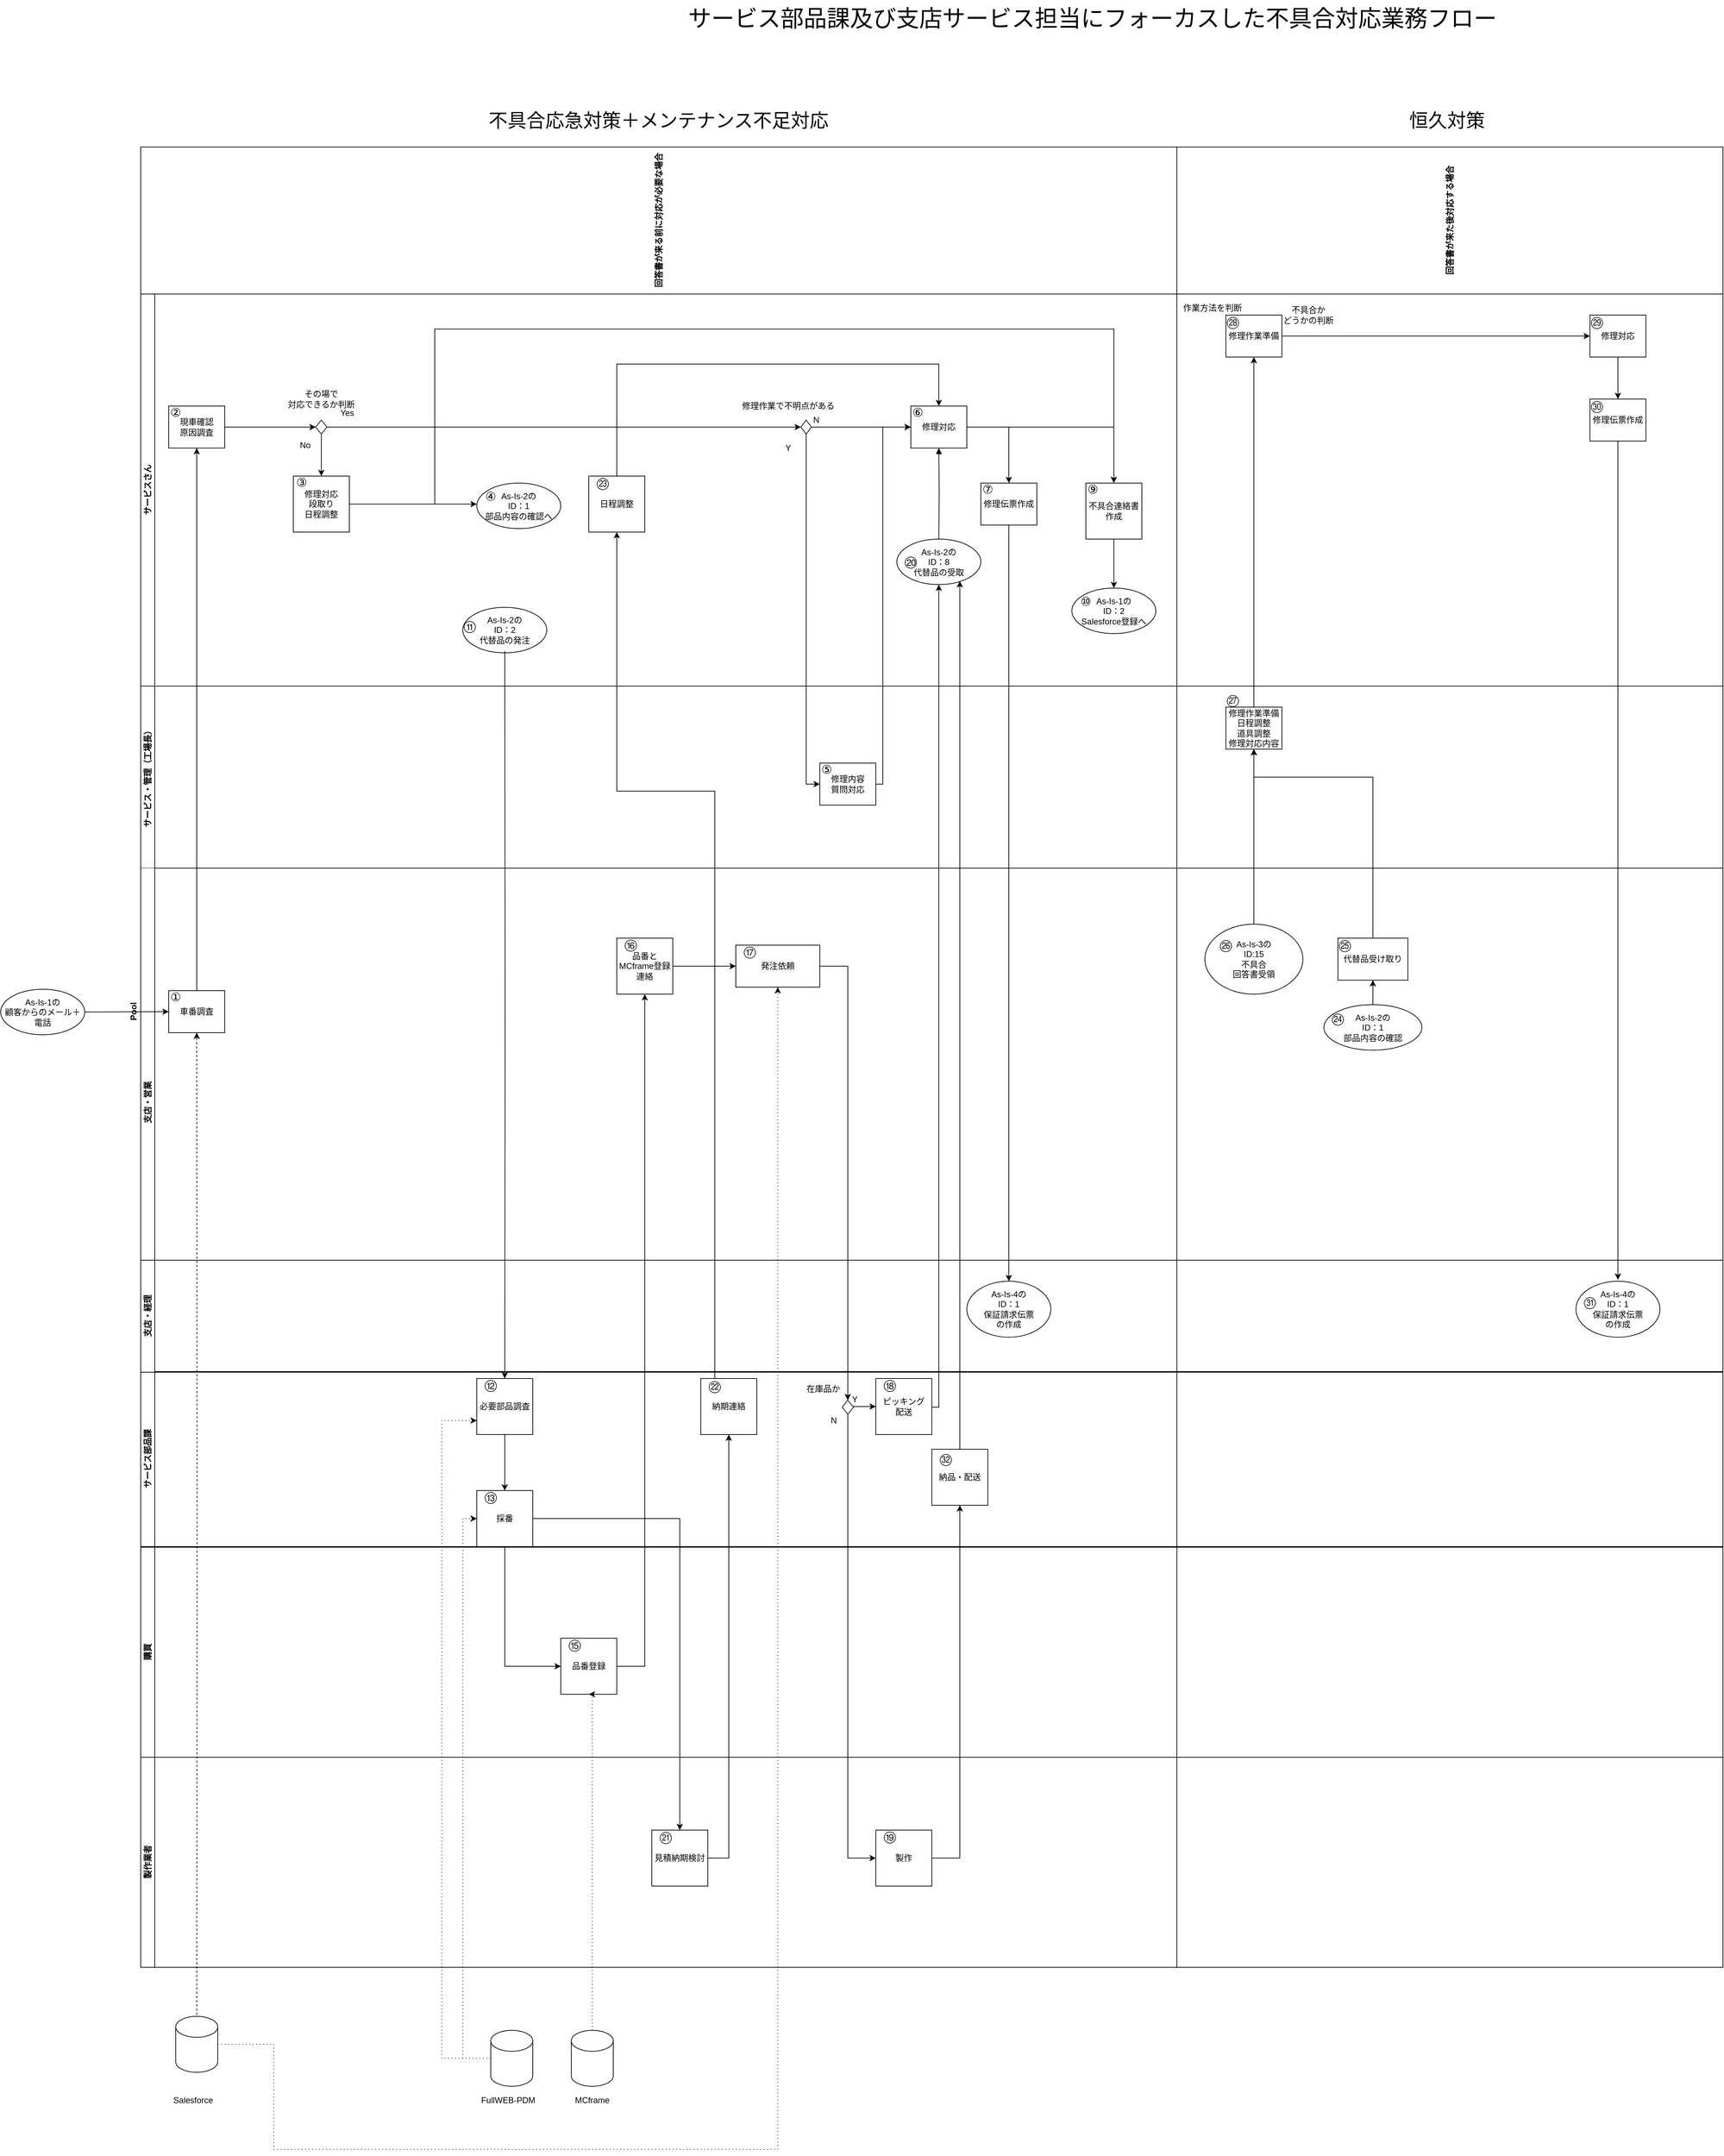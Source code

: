 <mxfile version="14.5.3" type="github"><diagram id="ho5LUMhxUH_YfZ69ThU_" name="Page-1"><mxGraphModel dx="373" dy="697" grid="1" gridSize="10" guides="1" tooltips="1" connect="1" arrows="1" fold="1" page="1" pageScale="1" pageWidth="827" pageHeight="1169" math="0" shadow="0"><root><mxCell id="0"/><mxCell id="1" parent="0"/><mxCell id="G3OGBxBxlh_OTWnkhlOR-1" value="Pool" style="swimlane;html=1;childLayout=stackLayout;resizeParent=1;resizeParentMax=0;horizontal=0;startSize=20;horizontalStack=0;swimlaneFillColor=none;strokeColor=none;" parent="1" vertex="1"><mxGeometry x="470" y="1020" width="2280" height="930" as="geometry"/></mxCell><mxCell id="G3OGBxBxlh_OTWnkhlOR-2" value="サービス・管理（工場長）" style="swimlane;html=1;startSize=20;horizontal=0;" parent="G3OGBxBxlh_OTWnkhlOR-1" vertex="1"><mxGeometry x="20" width="2260" height="260" as="geometry"/></mxCell><mxCell id="G3OGBxBxlh_OTWnkhlOR-3" value="修理内容&lt;br&gt;質問対応" style="rounded=0;whiteSpace=wrap;html=1;fontFamily=Helvetica;fontSize=12;fontColor=#000000;align=center;" parent="G3OGBxBxlh_OTWnkhlOR-2" vertex="1"><mxGeometry x="970" y="110" width="80" height="60" as="geometry"/></mxCell><mxCell id="G3OGBxBxlh_OTWnkhlOR-4" value="&lt;span style=&quot;font-size: 17px&quot;&gt;⑤&lt;/span&gt;" style="text;html=1;strokeColor=none;fillColor=none;align=center;verticalAlign=middle;whiteSpace=wrap;rounded=0;" parent="G3OGBxBxlh_OTWnkhlOR-2" vertex="1"><mxGeometry x="960" y="110" width="40" height="20" as="geometry"/></mxCell><mxCell id="G3OGBxBxlh_OTWnkhlOR-5" value="&lt;span style=&quot;font-size: 17px&quot;&gt;㉗&lt;/span&gt;" style="text;html=1;strokeColor=none;fillColor=none;align=center;verticalAlign=middle;whiteSpace=wrap;rounded=0;" parent="G3OGBxBxlh_OTWnkhlOR-2" vertex="1"><mxGeometry x="1540" y="10" width="40" height="20" as="geometry"/></mxCell><mxCell id="G3OGBxBxlh_OTWnkhlOR-6" value="支店・営業" style="swimlane;html=1;startSize=20;horizontal=0;strokeColor=none;" parent="G3OGBxBxlh_OTWnkhlOR-1" vertex="1"><mxGeometry x="20" y="260" width="2260" height="670" as="geometry"/></mxCell><mxCell id="G3OGBxBxlh_OTWnkhlOR-7" value="車番調査" style="rounded=0;whiteSpace=wrap;html=1;fontFamily=Helvetica;fontSize=12;fontColor=#000000;align=center;" parent="G3OGBxBxlh_OTWnkhlOR-6" vertex="1"><mxGeometry x="40" y="175" width="80" height="60" as="geometry"/></mxCell><mxCell id="G3OGBxBxlh_OTWnkhlOR-8" value="発注依頼" style="whiteSpace=wrap;html=1;" parent="G3OGBxBxlh_OTWnkhlOR-6" vertex="1"><mxGeometry x="850" y="110" width="120" height="60" as="geometry"/></mxCell><mxCell id="G3OGBxBxlh_OTWnkhlOR-9" style="edgeStyle=orthogonalEdgeStyle;rounded=0;orthogonalLoop=1;jettySize=auto;html=1;dashed=1;entryX=0.5;entryY=1;entryDx=0;entryDy=0;" parent="G3OGBxBxlh_OTWnkhlOR-6" target="G3OGBxBxlh_OTWnkhlOR-7" edge="1"><mxGeometry relative="1" as="geometry"><Array as="points"/><mxPoint x="80" y="1715.714" as="sourcePoint"/><mxPoint x="80" y="240" as="targetPoint"/></mxGeometry></mxCell><mxCell id="G3OGBxBxlh_OTWnkhlOR-10" style="edgeStyle=orthogonalEdgeStyle;rounded=0;orthogonalLoop=1;jettySize=auto;html=1;" parent="G3OGBxBxlh_OTWnkhlOR-6" source="G3OGBxBxlh_OTWnkhlOR-11" target="G3OGBxBxlh_OTWnkhlOR-8" edge="1"><mxGeometry relative="1" as="geometry"/></mxCell><mxCell id="G3OGBxBxlh_OTWnkhlOR-11" value="品番とMCframe登録連絡" style="whiteSpace=wrap;html=1;aspect=fixed;" parent="G3OGBxBxlh_OTWnkhlOR-6" vertex="1"><mxGeometry x="680" y="100" width="80" height="80" as="geometry"/></mxCell><mxCell id="G3OGBxBxlh_OTWnkhlOR-12" value="As-Is-2の&lt;br&gt;ID：1&lt;br&gt;&lt;div&gt;部品内容の確&lt;span&gt;認&lt;/span&gt;&lt;/div&gt;" style="ellipse;whiteSpace=wrap;html=1;" parent="G3OGBxBxlh_OTWnkhlOR-6" vertex="1"><mxGeometry x="1690" y="195" width="140" height="65" as="geometry"/></mxCell><mxCell id="G3OGBxBxlh_OTWnkhlOR-13" value="As-Is-3の&lt;br&gt;ID:15&lt;br&gt;不具合&lt;br&gt;回答書受領" style="ellipse;whiteSpace=wrap;html=1;" parent="G3OGBxBxlh_OTWnkhlOR-6" vertex="1"><mxGeometry x="1520" y="80" width="140" height="100" as="geometry"/></mxCell><mxCell id="G3OGBxBxlh_OTWnkhlOR-14" value="&lt;span&gt;As-Is-4の&lt;/span&gt;&lt;br&gt;&lt;span&gt;ID：1&lt;/span&gt;&lt;br&gt;&lt;div&gt;&lt;div&gt;保証請求伝票&lt;/div&gt;&lt;div&gt;の作成&lt;/div&gt;&lt;/div&gt;" style="ellipse;whiteSpace=wrap;html=1;" parent="G3OGBxBxlh_OTWnkhlOR-6" vertex="1"><mxGeometry x="2050" y="590" width="120" height="80" as="geometry"/></mxCell><mxCell id="G3OGBxBxlh_OTWnkhlOR-15" value="&lt;font style=&quot;font-size: 17px&quot;&gt;①&lt;/font&gt;" style="text;html=1;strokeColor=none;fillColor=none;align=center;verticalAlign=middle;whiteSpace=wrap;rounded=0;" parent="G3OGBxBxlh_OTWnkhlOR-6" vertex="1"><mxGeometry x="30" y="175" width="40" height="20" as="geometry"/></mxCell><mxCell id="G3OGBxBxlh_OTWnkhlOR-16" value="&lt;span style=&quot;font-size: 17px&quot;&gt;⑯&lt;/span&gt;" style="text;html=1;strokeColor=none;fillColor=none;align=center;verticalAlign=middle;whiteSpace=wrap;rounded=0;" parent="G3OGBxBxlh_OTWnkhlOR-6" vertex="1"><mxGeometry x="680" y="100" width="40" height="20" as="geometry"/></mxCell><mxCell id="G3OGBxBxlh_OTWnkhlOR-17" value="&lt;span style=&quot;font-size: 17px&quot;&gt;⑰&lt;/span&gt;" style="text;html=1;strokeColor=none;fillColor=none;align=center;verticalAlign=middle;whiteSpace=wrap;rounded=0;" parent="G3OGBxBxlh_OTWnkhlOR-6" vertex="1"><mxGeometry x="850" y="110" width="40" height="20" as="geometry"/></mxCell><mxCell id="G3OGBxBxlh_OTWnkhlOR-18" value="&lt;span style=&quot;font-size: 17px&quot;&gt;㉔&lt;/span&gt;" style="text;html=1;strokeColor=none;fillColor=none;align=center;verticalAlign=middle;whiteSpace=wrap;rounded=0;" parent="G3OGBxBxlh_OTWnkhlOR-6" vertex="1"><mxGeometry x="1690" y="205" width="40" height="20" as="geometry"/></mxCell><mxCell id="G3OGBxBxlh_OTWnkhlOR-19" value="&lt;span style=&quot;font-size: 17px&quot;&gt;㉖&lt;/span&gt;" style="text;html=1;strokeColor=none;fillColor=none;align=center;verticalAlign=middle;whiteSpace=wrap;rounded=0;" parent="G3OGBxBxlh_OTWnkhlOR-6" vertex="1"><mxGeometry x="1530" y="100" width="40" height="20" as="geometry"/></mxCell><mxCell id="G3OGBxBxlh_OTWnkhlOR-20" value="&lt;span style=&quot;font-size: 17px&quot;&gt;㉛&lt;/span&gt;" style="text;html=1;strokeColor=none;fillColor=none;align=center;verticalAlign=middle;whiteSpace=wrap;rounded=0;" parent="G3OGBxBxlh_OTWnkhlOR-6" vertex="1"><mxGeometry x="2050" y="610" width="40" height="20" as="geometry"/></mxCell><mxCell id="G3OGBxBxlh_OTWnkhlOR-21" value="代替品受け取り" style="rounded=0;whiteSpace=wrap;html=1;" parent="G3OGBxBxlh_OTWnkhlOR-6" vertex="1"><mxGeometry x="1710" y="100" width="100" height="60" as="geometry"/></mxCell><mxCell id="G3OGBxBxlh_OTWnkhlOR-22" style="edgeStyle=orthogonalEdgeStyle;rounded=0;orthogonalLoop=1;jettySize=auto;html=1;" parent="G3OGBxBxlh_OTWnkhlOR-6" source="G3OGBxBxlh_OTWnkhlOR-12" target="G3OGBxBxlh_OTWnkhlOR-21" edge="1"><mxGeometry relative="1" as="geometry"/></mxCell><mxCell id="G3OGBxBxlh_OTWnkhlOR-23" value="&lt;span style=&quot;font-size: 17px&quot;&gt;㉕&lt;/span&gt;" style="text;html=1;strokeColor=none;fillColor=none;align=center;verticalAlign=middle;whiteSpace=wrap;rounded=0;" parent="G3OGBxBxlh_OTWnkhlOR-6" vertex="1"><mxGeometry x="1700" y="100" width="40" height="20" as="geometry"/></mxCell><mxCell id="G3OGBxBxlh_OTWnkhlOR-24" value="サービスさん" style="swimlane;html=1;startSize=20;horizontal=0;" parent="1" vertex="1"><mxGeometry x="490" y="460" width="2260" height="560" as="geometry"/></mxCell><mxCell id="G3OGBxBxlh_OTWnkhlOR-25" style="edgeStyle=orthogonalEdgeStyle;rounded=0;orthogonalLoop=1;jettySize=auto;html=1;entryX=0;entryY=0.5;entryDx=0;entryDy=0;" parent="G3OGBxBxlh_OTWnkhlOR-24" source="G3OGBxBxlh_OTWnkhlOR-26" target="G3OGBxBxlh_OTWnkhlOR-37" edge="1"><mxGeometry relative="1" as="geometry"/></mxCell><mxCell id="G3OGBxBxlh_OTWnkhlOR-26" value="現車確認&lt;br&gt;原因調査" style="rounded=0;whiteSpace=wrap;html=1;fontFamily=Helvetica;fontSize=12;fontColor=#000000;align=center;" parent="G3OGBxBxlh_OTWnkhlOR-24" vertex="1"><mxGeometry x="40" y="160" width="80" height="60" as="geometry"/></mxCell><mxCell id="G3OGBxBxlh_OTWnkhlOR-27" style="edgeStyle=orthogonalEdgeStyle;rounded=0;orthogonalLoop=1;jettySize=auto;html=1;entryX=0;entryY=0.5;entryDx=0;entryDy=0;" parent="G3OGBxBxlh_OTWnkhlOR-24" source="G3OGBxBxlh_OTWnkhlOR-28" target="G3OGBxBxlh_OTWnkhlOR-31" edge="1"><mxGeometry relative="1" as="geometry"/></mxCell><mxCell id="G3OGBxBxlh_OTWnkhlOR-28" value="" style="rhombus;whiteSpace=wrap;html=1;" parent="G3OGBxBxlh_OTWnkhlOR-24" vertex="1"><mxGeometry x="943" y="180" width="15" height="20" as="geometry"/></mxCell><mxCell id="G3OGBxBxlh_OTWnkhlOR-29" value="その場で&lt;br&gt;対応できるか判断" style="text;html=1;strokeColor=none;fillColor=none;align=center;verticalAlign=middle;whiteSpace=wrap;rounded=0;" parent="G3OGBxBxlh_OTWnkhlOR-24" vertex="1"><mxGeometry x="193" y="140" width="130" height="20" as="geometry"/></mxCell><mxCell id="G3OGBxBxlh_OTWnkhlOR-30" style="edgeStyle=orthogonalEdgeStyle;rounded=0;orthogonalLoop=1;jettySize=auto;html=1;entryX=0.5;entryY=0;entryDx=0;entryDy=0;" parent="G3OGBxBxlh_OTWnkhlOR-24" source="G3OGBxBxlh_OTWnkhlOR-31" target="G3OGBxBxlh_OTWnkhlOR-47" edge="1"><mxGeometry relative="1" as="geometry"/></mxCell><mxCell id="G3OGBxBxlh_OTWnkhlOR-31" value="修理対応" style="rounded=0;whiteSpace=wrap;html=1;fontFamily=Helvetica;fontSize=12;fontColor=#000000;align=center;" parent="G3OGBxBxlh_OTWnkhlOR-24" vertex="1"><mxGeometry x="1100" y="160" width="80" height="60" as="geometry"/></mxCell><mxCell id="G3OGBxBxlh_OTWnkhlOR-32" value="修理伝票作成" style="rounded=0;whiteSpace=wrap;html=1;fontFamily=Helvetica;fontSize=12;fontColor=#000000;align=center;" parent="G3OGBxBxlh_OTWnkhlOR-24" vertex="1"><mxGeometry x="1200" y="270" width="80" height="60" as="geometry"/></mxCell><mxCell id="G3OGBxBxlh_OTWnkhlOR-33" style="edgeStyle=orthogonalEdgeStyle;rounded=0;orthogonalLoop=1;jettySize=auto;html=1;entryX=0.5;entryY=0;entryDx=0;entryDy=0;exitX=1;exitY=0.5;exitDx=0;exitDy=0;" parent="G3OGBxBxlh_OTWnkhlOR-24" source="G3OGBxBxlh_OTWnkhlOR-31" target="G3OGBxBxlh_OTWnkhlOR-32" edge="1"><mxGeometry relative="1" as="geometry"><mxPoint x="550" y="350" as="sourcePoint"/><Array as="points"><mxPoint x="1240" y="190"/></Array></mxGeometry></mxCell><mxCell id="G3OGBxBxlh_OTWnkhlOR-34" value="No" style="text;html=1;strokeColor=none;fillColor=none;align=center;verticalAlign=middle;whiteSpace=wrap;rounded=0;" parent="G3OGBxBxlh_OTWnkhlOR-24" vertex="1"><mxGeometry x="170" y="206" width="130" height="20" as="geometry"/></mxCell><mxCell id="G3OGBxBxlh_OTWnkhlOR-35" value="Yes" style="text;html=1;strokeColor=none;fillColor=none;align=center;verticalAlign=middle;whiteSpace=wrap;rounded=0;" parent="G3OGBxBxlh_OTWnkhlOR-24" vertex="1"><mxGeometry x="230" y="160" width="130" height="20" as="geometry"/></mxCell><mxCell id="G3OGBxBxlh_OTWnkhlOR-36" style="edgeStyle=orthogonalEdgeStyle;rounded=0;orthogonalLoop=1;jettySize=auto;html=1;entryX=0;entryY=0.5;entryDx=0;entryDy=0;" parent="G3OGBxBxlh_OTWnkhlOR-24" source="G3OGBxBxlh_OTWnkhlOR-37" target="G3OGBxBxlh_OTWnkhlOR-28" edge="1"><mxGeometry relative="1" as="geometry"/></mxCell><mxCell id="G3OGBxBxlh_OTWnkhlOR-37" value="" style="rhombus;whiteSpace=wrap;html=1;" parent="G3OGBxBxlh_OTWnkhlOR-24" vertex="1"><mxGeometry x="250" y="180" width="16" height="20" as="geometry"/></mxCell><mxCell id="G3OGBxBxlh_OTWnkhlOR-38" style="edgeStyle=orthogonalEdgeStyle;rounded=0;orthogonalLoop=1;jettySize=auto;html=1;entryX=0;entryY=0.5;entryDx=0;entryDy=0;" parent="G3OGBxBxlh_OTWnkhlOR-24" source="G3OGBxBxlh_OTWnkhlOR-39" edge="1"><mxGeometry relative="1" as="geometry"><mxPoint x="480" y="300" as="targetPoint"/></mxGeometry></mxCell><mxCell id="G3OGBxBxlh_OTWnkhlOR-39" value="修理対応&lt;br&gt;段取り&lt;br&gt;日程調整" style="whiteSpace=wrap;html=1;aspect=fixed;" parent="G3OGBxBxlh_OTWnkhlOR-24" vertex="1"><mxGeometry x="218" y="260" width="80" height="80" as="geometry"/></mxCell><mxCell id="G3OGBxBxlh_OTWnkhlOR-40" style="edgeStyle=orthogonalEdgeStyle;rounded=0;orthogonalLoop=1;jettySize=auto;html=1;" parent="G3OGBxBxlh_OTWnkhlOR-24" source="G3OGBxBxlh_OTWnkhlOR-37" target="G3OGBxBxlh_OTWnkhlOR-39" edge="1"><mxGeometry relative="1" as="geometry"><mxPoint x="258" y="150" as="targetPoint"/></mxGeometry></mxCell><mxCell id="G3OGBxBxlh_OTWnkhlOR-41" style="edgeStyle=orthogonalEdgeStyle;rounded=0;orthogonalLoop=1;jettySize=auto;html=1;entryX=0.5;entryY=0;entryDx=0;entryDy=0;exitX=1;exitY=0.5;exitDx=0;exitDy=0;" parent="G3OGBxBxlh_OTWnkhlOR-24" source="G3OGBxBxlh_OTWnkhlOR-39" target="G3OGBxBxlh_OTWnkhlOR-47" edge="1"><mxGeometry relative="1" as="geometry"><mxPoint x="310" y="300" as="sourcePoint"/><Array as="points"><mxPoint x="420" y="300"/><mxPoint x="420" y="50"/><mxPoint x="1390" y="50"/></Array></mxGeometry></mxCell><mxCell id="G3OGBxBxlh_OTWnkhlOR-42" value="修理作業で不明点がある" style="text;html=1;strokeColor=none;fillColor=none;align=center;verticalAlign=middle;whiteSpace=wrap;rounded=0;" parent="G3OGBxBxlh_OTWnkhlOR-24" vertex="1"><mxGeometry x="850" y="150" width="150" height="20" as="geometry"/></mxCell><mxCell id="G3OGBxBxlh_OTWnkhlOR-43" style="edgeStyle=orthogonalEdgeStyle;rounded=0;orthogonalLoop=1;jettySize=auto;html=1;entryX=0.5;entryY=1;entryDx=0;entryDy=0;endArrow=block;endFill=1;" parent="G3OGBxBxlh_OTWnkhlOR-24" target="G3OGBxBxlh_OTWnkhlOR-31" edge="1"><mxGeometry relative="1" as="geometry"><mxPoint x="1140" y="350" as="sourcePoint"/></mxGeometry></mxCell><mxCell id="G3OGBxBxlh_OTWnkhlOR-44" style="edgeStyle=orthogonalEdgeStyle;rounded=0;orthogonalLoop=1;jettySize=auto;html=1;entryX=0.5;entryY=0;entryDx=0;entryDy=0;" parent="G3OGBxBxlh_OTWnkhlOR-24" source="G3OGBxBxlh_OTWnkhlOR-45" target="G3OGBxBxlh_OTWnkhlOR-31" edge="1"><mxGeometry relative="1" as="geometry"><Array as="points"><mxPoint x="680" y="100"/><mxPoint x="1140" y="100"/></Array></mxGeometry></mxCell><mxCell id="G3OGBxBxlh_OTWnkhlOR-45" value="日程調整" style="whiteSpace=wrap;html=1;aspect=fixed;" parent="G3OGBxBxlh_OTWnkhlOR-24" vertex="1"><mxGeometry x="640" y="260" width="80" height="80" as="geometry"/></mxCell><mxCell id="G3OGBxBxlh_OTWnkhlOR-46" style="edgeStyle=orthogonalEdgeStyle;rounded=0;orthogonalLoop=1;jettySize=auto;html=1;" parent="G3OGBxBxlh_OTWnkhlOR-24" source="G3OGBxBxlh_OTWnkhlOR-47" target="G3OGBxBxlh_OTWnkhlOR-48" edge="1"><mxGeometry relative="1" as="geometry"/></mxCell><mxCell id="G3OGBxBxlh_OTWnkhlOR-47" value="不具合連絡書作成" style="whiteSpace=wrap;html=1;aspect=fixed;" parent="G3OGBxBxlh_OTWnkhlOR-24" vertex="1"><mxGeometry x="1350" y="270" width="80" height="80" as="geometry"/></mxCell><mxCell id="G3OGBxBxlh_OTWnkhlOR-48" value="As-Is-1の&lt;br&gt;ID：2&lt;br&gt;Salesforce登録へ" style="ellipse;whiteSpace=wrap;html=1;" parent="G3OGBxBxlh_OTWnkhlOR-24" vertex="1"><mxGeometry x="1330" y="420" width="120" height="65" as="geometry"/></mxCell><mxCell id="G3OGBxBxlh_OTWnkhlOR-49" value="As-Is-2の&lt;br&gt;ID：1&lt;br&gt;部品内容の確認へ" style="ellipse;whiteSpace=wrap;html=1;" parent="G3OGBxBxlh_OTWnkhlOR-24" vertex="1"><mxGeometry x="480" y="270" width="120" height="65" as="geometry"/></mxCell><mxCell id="G3OGBxBxlh_OTWnkhlOR-50" value="As-Is-2の&lt;br&gt;ID：2&lt;br&gt;代替品の発注" style="ellipse;whiteSpace=wrap;html=1;" parent="G3OGBxBxlh_OTWnkhlOR-24" vertex="1"><mxGeometry x="460" y="447.5" width="120" height="65" as="geometry"/></mxCell><mxCell id="G3OGBxBxlh_OTWnkhlOR-51" value="As-Is-2の&lt;br&gt;ID：8&lt;br&gt;代替品の受取" style="ellipse;whiteSpace=wrap;html=1;" parent="G3OGBxBxlh_OTWnkhlOR-24" vertex="1"><mxGeometry x="1080" y="350" width="120" height="65" as="geometry"/></mxCell><mxCell id="G3OGBxBxlh_OTWnkhlOR-52" value="&lt;font style=&quot;font-size: 17px&quot;&gt;②&lt;/font&gt;" style="text;html=1;strokeColor=none;fillColor=none;align=center;verticalAlign=middle;whiteSpace=wrap;rounded=0;" parent="G3OGBxBxlh_OTWnkhlOR-24" vertex="1"><mxGeometry x="30" y="160" width="40" height="20" as="geometry"/></mxCell><mxCell id="G3OGBxBxlh_OTWnkhlOR-53" value="&lt;font style=&quot;font-size: 17px&quot;&gt;③&lt;/font&gt;" style="text;html=1;strokeColor=none;fillColor=none;align=center;verticalAlign=middle;whiteSpace=wrap;rounded=0;" parent="G3OGBxBxlh_OTWnkhlOR-24" vertex="1"><mxGeometry x="210" y="260" width="40" height="20" as="geometry"/></mxCell><mxCell id="G3OGBxBxlh_OTWnkhlOR-54" value="&lt;span style=&quot;font-size: 17px&quot;&gt;④&lt;/span&gt;" style="text;html=1;strokeColor=none;fillColor=none;align=center;verticalAlign=middle;whiteSpace=wrap;rounded=0;" parent="G3OGBxBxlh_OTWnkhlOR-24" vertex="1"><mxGeometry x="480" y="280" width="40" height="20" as="geometry"/></mxCell><mxCell id="G3OGBxBxlh_OTWnkhlOR-55" value="&lt;span style=&quot;font-size: 17px&quot;&gt;⑥&lt;/span&gt;" style="text;html=1;strokeColor=none;fillColor=none;align=center;verticalAlign=middle;whiteSpace=wrap;rounded=0;" parent="G3OGBxBxlh_OTWnkhlOR-24" vertex="1"><mxGeometry x="1090" y="160" width="40" height="20" as="geometry"/></mxCell><mxCell id="G3OGBxBxlh_OTWnkhlOR-56" value="&lt;span style=&quot;font-size: 17px&quot;&gt;⑦&lt;/span&gt;" style="text;html=1;strokeColor=none;fillColor=none;align=center;verticalAlign=middle;whiteSpace=wrap;rounded=0;" parent="G3OGBxBxlh_OTWnkhlOR-24" vertex="1"><mxGeometry x="1190" y="270" width="40" height="20" as="geometry"/></mxCell><mxCell id="G3OGBxBxlh_OTWnkhlOR-57" value="&lt;span style=&quot;font-size: 17px&quot;&gt;⑨&lt;/span&gt;" style="text;html=1;strokeColor=none;fillColor=none;align=center;verticalAlign=middle;whiteSpace=wrap;rounded=0;" parent="G3OGBxBxlh_OTWnkhlOR-24" vertex="1"><mxGeometry x="1340" y="270" width="40" height="20" as="geometry"/></mxCell><mxCell id="G3OGBxBxlh_OTWnkhlOR-58" value="&lt;span style=&quot;font-size: 17px&quot;&gt;⑩&lt;/span&gt;" style="text;html=1;strokeColor=none;fillColor=none;align=center;verticalAlign=middle;whiteSpace=wrap;rounded=0;" parent="G3OGBxBxlh_OTWnkhlOR-24" vertex="1"><mxGeometry x="1330" y="430" width="40" height="20" as="geometry"/></mxCell><mxCell id="G3OGBxBxlh_OTWnkhlOR-59" value="&lt;span style=&quot;font-size: 17px&quot;&gt;⑪&lt;/span&gt;" style="text;html=1;strokeColor=none;fillColor=none;align=center;verticalAlign=middle;whiteSpace=wrap;rounded=0;" parent="G3OGBxBxlh_OTWnkhlOR-24" vertex="1"><mxGeometry x="450" y="465" width="40" height="20" as="geometry"/></mxCell><mxCell id="G3OGBxBxlh_OTWnkhlOR-60" value="&lt;span style=&quot;font-size: 17px&quot;&gt;⑳&lt;/span&gt;" style="text;html=1;strokeColor=none;fillColor=none;align=center;verticalAlign=middle;whiteSpace=wrap;rounded=0;" parent="G3OGBxBxlh_OTWnkhlOR-24" vertex="1"><mxGeometry x="1080" y="372.5" width="40" height="20" as="geometry"/></mxCell><mxCell id="G3OGBxBxlh_OTWnkhlOR-61" value="&lt;span style=&quot;font-size: 17px&quot;&gt;㉓&lt;/span&gt;" style="text;html=1;strokeColor=none;fillColor=none;align=center;verticalAlign=middle;whiteSpace=wrap;rounded=0;" parent="G3OGBxBxlh_OTWnkhlOR-24" vertex="1"><mxGeometry x="640" y="260" width="40" height="20" as="geometry"/></mxCell><mxCell id="G3OGBxBxlh_OTWnkhlOR-62" value="Y" style="text;html=1;strokeColor=none;fillColor=none;align=center;verticalAlign=middle;whiteSpace=wrap;rounded=0;" parent="G3OGBxBxlh_OTWnkhlOR-24" vertex="1"><mxGeometry x="905" y="210" width="40" height="20" as="geometry"/></mxCell><mxCell id="G3OGBxBxlh_OTWnkhlOR-63" value="N" style="text;html=1;strokeColor=none;fillColor=none;align=center;verticalAlign=middle;whiteSpace=wrap;rounded=0;" parent="G3OGBxBxlh_OTWnkhlOR-24" vertex="1"><mxGeometry x="945" y="170" width="40" height="20" as="geometry"/></mxCell><mxCell id="G3OGBxBxlh_OTWnkhlOR-64" style="edgeStyle=orthogonalEdgeStyle;rounded=0;orthogonalLoop=1;jettySize=auto;html=1;" parent="1" source="G3OGBxBxlh_OTWnkhlOR-32" edge="1"><mxGeometry relative="1" as="geometry"><mxPoint x="1730" y="1870" as="targetPoint"/></mxGeometry></mxCell><mxCell id="G3OGBxBxlh_OTWnkhlOR-65" value="回答書が来る前に対応が必要な場合" style="swimlane;html=1;startSize=210;horizontal=0;direction=south;" parent="1" vertex="1"><mxGeometry x="490" y="250" width="1480" height="2600" as="geometry"/></mxCell><mxCell id="G3OGBxBxlh_OTWnkhlOR-66" value="サービス部品課" style="swimlane;html=1;startSize=20;horizontal=0;" parent="G3OGBxBxlh_OTWnkhlOR-65" vertex="1"><mxGeometry y="1749" width="2260" height="250" as="geometry"/></mxCell><mxCell id="G3OGBxBxlh_OTWnkhlOR-67" value="採番" style="whiteSpace=wrap;html=1;aspect=fixed;" parent="G3OGBxBxlh_OTWnkhlOR-66" vertex="1"><mxGeometry x="480" y="170" width="80" height="80" as="geometry"/></mxCell><mxCell id="G3OGBxBxlh_OTWnkhlOR-68" style="edgeStyle=orthogonalEdgeStyle;rounded=0;orthogonalLoop=1;jettySize=auto;html=1;entryX=0.5;entryY=0;entryDx=0;entryDy=0;" parent="G3OGBxBxlh_OTWnkhlOR-66" source="G3OGBxBxlh_OTWnkhlOR-69" target="G3OGBxBxlh_OTWnkhlOR-67" edge="1"><mxGeometry relative="1" as="geometry"/></mxCell><mxCell id="G3OGBxBxlh_OTWnkhlOR-69" value="必要部品調査" style="whiteSpace=wrap;html=1;aspect=fixed;" parent="G3OGBxBxlh_OTWnkhlOR-66" vertex="1"><mxGeometry x="480" y="10" width="80" height="80" as="geometry"/></mxCell><mxCell id="G3OGBxBxlh_OTWnkhlOR-70" value="納期連絡" style="whiteSpace=wrap;html=1;aspect=fixed;" parent="G3OGBxBxlh_OTWnkhlOR-66" vertex="1"><mxGeometry x="800" y="10" width="80" height="80" as="geometry"/></mxCell><mxCell id="G3OGBxBxlh_OTWnkhlOR-71" value="ピッキング&lt;br&gt;配送" style="whiteSpace=wrap;html=1;aspect=fixed;" parent="G3OGBxBxlh_OTWnkhlOR-66" vertex="1"><mxGeometry x="1050" y="10" width="80" height="80" as="geometry"/></mxCell><mxCell id="G3OGBxBxlh_OTWnkhlOR-72" value="在庫品か" style="text;html=1;strokeColor=none;fillColor=none;align=center;verticalAlign=middle;whiteSpace=wrap;rounded=0;" parent="G3OGBxBxlh_OTWnkhlOR-66" vertex="1"><mxGeometry x="900" y="-10" width="150" height="70" as="geometry"/></mxCell><mxCell id="G3OGBxBxlh_OTWnkhlOR-73" value="&lt;span style=&quot;font-size: 17px&quot;&gt;⑫&lt;/span&gt;" style="text;html=1;strokeColor=none;fillColor=none;align=center;verticalAlign=middle;whiteSpace=wrap;rounded=0;" parent="G3OGBxBxlh_OTWnkhlOR-66" vertex="1"><mxGeometry x="480" y="10" width="40" height="20" as="geometry"/></mxCell><mxCell id="G3OGBxBxlh_OTWnkhlOR-74" value="&lt;span style=&quot;font-size: 17px&quot;&gt;⑬&lt;/span&gt;" style="text;html=1;strokeColor=none;fillColor=none;align=center;verticalAlign=middle;whiteSpace=wrap;rounded=0;" parent="G3OGBxBxlh_OTWnkhlOR-66" vertex="1"><mxGeometry x="480" y="170" width="40" height="20" as="geometry"/></mxCell><mxCell id="G3OGBxBxlh_OTWnkhlOR-75" value="&lt;span style=&quot;font-size: 17px&quot;&gt;⑱&lt;/span&gt;" style="text;html=1;strokeColor=none;fillColor=none;align=center;verticalAlign=middle;whiteSpace=wrap;rounded=0;" parent="G3OGBxBxlh_OTWnkhlOR-66" vertex="1"><mxGeometry x="1050" y="10" width="40" height="20" as="geometry"/></mxCell><mxCell id="G3OGBxBxlh_OTWnkhlOR-76" value="&lt;span style=&quot;font-size: 17px&quot;&gt;㉒&lt;/span&gt;" style="text;html=1;strokeColor=none;fillColor=none;align=center;verticalAlign=middle;whiteSpace=wrap;rounded=0;" parent="G3OGBxBxlh_OTWnkhlOR-66" vertex="1"><mxGeometry x="800" y="11" width="40" height="20" as="geometry"/></mxCell><mxCell id="G3OGBxBxlh_OTWnkhlOR-77" value="Y" style="text;html=1;strokeColor=none;fillColor=none;align=center;verticalAlign=middle;whiteSpace=wrap;rounded=0;" parent="G3OGBxBxlh_OTWnkhlOR-66" vertex="1"><mxGeometry x="1000" y="30" width="40" height="20" as="geometry"/></mxCell><mxCell id="G3OGBxBxlh_OTWnkhlOR-78" value="N" style="text;html=1;strokeColor=none;fillColor=none;align=center;verticalAlign=middle;whiteSpace=wrap;rounded=0;" parent="G3OGBxBxlh_OTWnkhlOR-66" vertex="1"><mxGeometry x="970" y="60" width="40" height="20" as="geometry"/></mxCell><mxCell id="G3OGBxBxlh_OTWnkhlOR-79" value="納品・配送" style="whiteSpace=wrap;html=1;aspect=fixed;" parent="G3OGBxBxlh_OTWnkhlOR-66" vertex="1"><mxGeometry x="1130" y="111" width="80" height="80" as="geometry"/></mxCell><mxCell id="G3OGBxBxlh_OTWnkhlOR-80" value="&lt;span style=&quot;font-size: 17px&quot;&gt;㉜&lt;/span&gt;" style="text;html=1;strokeColor=none;fillColor=none;align=center;verticalAlign=middle;whiteSpace=wrap;rounded=0;" parent="G3OGBxBxlh_OTWnkhlOR-66" vertex="1"><mxGeometry x="1130" y="115" width="40" height="20" as="geometry"/></mxCell><mxCell id="G3OGBxBxlh_OTWnkhlOR-81" value="支店・経理" style="swimlane;html=1;startSize=20;horizontal=0;" parent="G3OGBxBxlh_OTWnkhlOR-65" vertex="1"><mxGeometry y="1590" width="2260" height="160" as="geometry"/></mxCell><mxCell id="G3OGBxBxlh_OTWnkhlOR-82" value="&lt;span&gt;As-Is-4の&lt;/span&gt;&lt;br&gt;&lt;span&gt;ID：1&lt;/span&gt;&lt;br&gt;&lt;div&gt;&lt;div&gt;保証請求伝票&lt;/div&gt;&lt;div&gt;の作成&lt;/div&gt;&lt;/div&gt;" style="ellipse;whiteSpace=wrap;html=1;" parent="G3OGBxBxlh_OTWnkhlOR-81" vertex="1"><mxGeometry x="1180" y="30" width="120" height="80" as="geometry"/></mxCell><mxCell id="G3OGBxBxlh_OTWnkhlOR-83" value="作業方法を判断" style="text;html=1;strokeColor=none;fillColor=none;align=center;verticalAlign=middle;whiteSpace=wrap;rounded=0;" parent="G3OGBxBxlh_OTWnkhlOR-65" vertex="1"><mxGeometry x="1466" y="220" width="130" height="20" as="geometry"/></mxCell><mxCell id="G3OGBxBxlh_OTWnkhlOR-84" value="修理作業準備" style="rounded=0;whiteSpace=wrap;html=1;fontFamily=Helvetica;fontSize=12;fontColor=#000000;align=center;" parent="G3OGBxBxlh_OTWnkhlOR-65" vertex="1"><mxGeometry x="1550" y="240" width="80" height="60" as="geometry"/></mxCell><mxCell id="G3OGBxBxlh_OTWnkhlOR-85" style="edgeStyle=orthogonalEdgeStyle;rounded=0;orthogonalLoop=1;jettySize=auto;html=1;exitX=1;exitY=0.5;exitDx=0;exitDy=0;" parent="G3OGBxBxlh_OTWnkhlOR-65" source="G3OGBxBxlh_OTWnkhlOR-84" edge="1"><mxGeometry relative="1" as="geometry"><mxPoint x="1760" y="270" as="sourcePoint"/><mxPoint x="2070" y="270" as="targetPoint"/></mxGeometry></mxCell><mxCell id="G3OGBxBxlh_OTWnkhlOR-86" value="不具合か&lt;br&gt;どうかの判断" style="text;html=1;strokeColor=none;fillColor=none;align=center;verticalAlign=middle;whiteSpace=wrap;rounded=0;" parent="G3OGBxBxlh_OTWnkhlOR-65" vertex="1"><mxGeometry x="1603" y="230" width="130" height="20" as="geometry"/></mxCell><mxCell id="G3OGBxBxlh_OTWnkhlOR-87" value="修理対応" style="rounded=0;whiteSpace=wrap;html=1;fontFamily=Helvetica;fontSize=12;fontColor=#000000;align=center;" parent="G3OGBxBxlh_OTWnkhlOR-65" vertex="1"><mxGeometry x="2070" y="240" width="80" height="60" as="geometry"/></mxCell><mxCell id="G3OGBxBxlh_OTWnkhlOR-88" style="edgeStyle=orthogonalEdgeStyle;rounded=0;orthogonalLoop=1;jettySize=auto;html=1;entryX=0.5;entryY=0;entryDx=0;entryDy=0;exitX=0.5;exitY=1;exitDx=0;exitDy=0;" parent="G3OGBxBxlh_OTWnkhlOR-65" source="G3OGBxBxlh_OTWnkhlOR-87" target="G3OGBxBxlh_OTWnkhlOR-89" edge="1"><mxGeometry relative="1" as="geometry"><mxPoint x="2110" y="310" as="sourcePoint"/></mxGeometry></mxCell><mxCell id="G3OGBxBxlh_OTWnkhlOR-89" value="修理伝票作成" style="rounded=0;whiteSpace=wrap;html=1;fontFamily=Helvetica;fontSize=12;fontColor=#000000;align=center;" parent="G3OGBxBxlh_OTWnkhlOR-65" vertex="1"><mxGeometry x="2070" y="360" width="80" height="60" as="geometry"/></mxCell><mxCell id="G3OGBxBxlh_OTWnkhlOR-90" style="edgeStyle=orthogonalEdgeStyle;rounded=0;orthogonalLoop=1;jettySize=auto;html=1;" parent="G3OGBxBxlh_OTWnkhlOR-65" source="G3OGBxBxlh_OTWnkhlOR-89" edge="1"><mxGeometry relative="1" as="geometry"><mxPoint x="2110" y="1618" as="targetPoint"/></mxGeometry></mxCell><mxCell id="G3OGBxBxlh_OTWnkhlOR-91" style="edgeStyle=orthogonalEdgeStyle;rounded=0;orthogonalLoop=1;jettySize=auto;html=1;entryX=0.5;entryY=1;entryDx=0;entryDy=0;" parent="G3OGBxBxlh_OTWnkhlOR-65" source="G3OGBxBxlh_OTWnkhlOR-92" target="G3OGBxBxlh_OTWnkhlOR-84" edge="1"><mxGeometry relative="1" as="geometry"/></mxCell><mxCell id="G3OGBxBxlh_OTWnkhlOR-92" value="修理作業準備&lt;br&gt;日程調整&lt;br&gt;道具調整&lt;br&gt;修理対応内容" style="rounded=0;whiteSpace=wrap;html=1;fontFamily=Helvetica;fontSize=12;fontColor=#000000;align=center;" parent="G3OGBxBxlh_OTWnkhlOR-65" vertex="1"><mxGeometry x="1550" y="800" width="80" height="60" as="geometry"/></mxCell><mxCell id="G3OGBxBxlh_OTWnkhlOR-93" style="edgeStyle=orthogonalEdgeStyle;rounded=0;orthogonalLoop=1;jettySize=auto;html=1;" parent="G3OGBxBxlh_OTWnkhlOR-65" source="G3OGBxBxlh_OTWnkhlOR-13" edge="1"><mxGeometry relative="1" as="geometry"><mxPoint x="1590" y="860" as="targetPoint"/></mxGeometry></mxCell><mxCell id="G3OGBxBxlh_OTWnkhlOR-94" value="回答書が来た後対応する場合" style="swimlane;html=1;startSize=210;horizontal=0;direction=south;" parent="G3OGBxBxlh_OTWnkhlOR-65" vertex="1"><mxGeometry x="1480" width="780" height="2600" as="geometry"/></mxCell><mxCell id="G3OGBxBxlh_OTWnkhlOR-95" value="&lt;span style=&quot;font-size: 17px&quot;&gt;㉘&lt;/span&gt;" style="text;html=1;strokeColor=none;fillColor=none;align=center;verticalAlign=middle;whiteSpace=wrap;rounded=0;" parent="G3OGBxBxlh_OTWnkhlOR-65" vertex="1"><mxGeometry x="1540" y="240" width="40" height="20" as="geometry"/></mxCell><mxCell id="G3OGBxBxlh_OTWnkhlOR-96" value="&lt;span style=&quot;font-size: 17px&quot;&gt;㉙&lt;/span&gt;" style="text;html=1;strokeColor=none;fillColor=none;align=center;verticalAlign=middle;whiteSpace=wrap;rounded=0;" parent="G3OGBxBxlh_OTWnkhlOR-65" vertex="1"><mxGeometry x="2060" y="240" width="40" height="20" as="geometry"/></mxCell><mxCell id="G3OGBxBxlh_OTWnkhlOR-97" value="&lt;span style=&quot;font-size: 17px&quot;&gt;㉚&lt;/span&gt;" style="text;html=1;strokeColor=none;fillColor=none;align=center;verticalAlign=middle;whiteSpace=wrap;rounded=0;" parent="G3OGBxBxlh_OTWnkhlOR-65" vertex="1"><mxGeometry x="2060" y="360" width="40" height="20" as="geometry"/></mxCell><mxCell id="G3OGBxBxlh_OTWnkhlOR-98" value="購買" style="swimlane;html=1;startSize=20;horizontal=0;" parent="1" vertex="1"><mxGeometry x="490" y="2250" width="2260" height="300" as="geometry"/></mxCell><mxCell id="G3OGBxBxlh_OTWnkhlOR-99" value="品番登録" style="whiteSpace=wrap;html=1;aspect=fixed;" parent="G3OGBxBxlh_OTWnkhlOR-98" vertex="1"><mxGeometry x="600" y="130" width="80" height="80" as="geometry"/></mxCell><mxCell id="G3OGBxBxlh_OTWnkhlOR-100" value="&lt;span style=&quot;font-size: 17px&quot;&gt;⑮&lt;/span&gt;" style="text;html=1;strokeColor=none;fillColor=none;align=center;verticalAlign=middle;whiteSpace=wrap;rounded=0;" parent="G3OGBxBxlh_OTWnkhlOR-98" vertex="1"><mxGeometry x="600" y="130" width="40" height="20" as="geometry"/></mxCell><mxCell id="G3OGBxBxlh_OTWnkhlOR-101" style="edgeStyle=orthogonalEdgeStyle;rounded=0;orthogonalLoop=1;jettySize=auto;html=1;entryX=0;entryY=0.5;entryDx=0;entryDy=0;" parent="1" source="G3OGBxBxlh_OTWnkhlOR-3" target="G3OGBxBxlh_OTWnkhlOR-31" edge="1"><mxGeometry relative="1" as="geometry"><mxPoint x="928" y="1160.059" as="sourcePoint"/><mxPoint x="1030" y="860" as="targetPoint"/><Array as="points"><mxPoint x="1550" y="1160"/><mxPoint x="1550" y="650"/></Array></mxGeometry></mxCell><mxCell id="G3OGBxBxlh_OTWnkhlOR-102" value="" style="shape=cylinder3;whiteSpace=wrap;html=1;boundedLbl=1;backgroundOutline=1;size=15;" parent="1" vertex="1"><mxGeometry x="540" y="2920" width="60" height="80" as="geometry"/></mxCell><mxCell id="G3OGBxBxlh_OTWnkhlOR-103" value="Salesforce" style="text;html=1;strokeColor=none;fillColor=none;align=center;verticalAlign=middle;whiteSpace=wrap;rounded=0;" parent="1" vertex="1"><mxGeometry x="500" y="3030" width="130" height="20" as="geometry"/></mxCell><mxCell id="G3OGBxBxlh_OTWnkhlOR-104" style="edgeStyle=orthogonalEdgeStyle;rounded=0;orthogonalLoop=1;jettySize=auto;html=1;entryX=0.5;entryY=1;entryDx=0;entryDy=0;" parent="1" source="G3OGBxBxlh_OTWnkhlOR-7" target="G3OGBxBxlh_OTWnkhlOR-26" edge="1"><mxGeometry relative="1" as="geometry"/></mxCell><mxCell id="G3OGBxBxlh_OTWnkhlOR-105" style="edgeStyle=orthogonalEdgeStyle;rounded=0;orthogonalLoop=1;jettySize=auto;html=1;entryX=0;entryY=0.5;entryDx=0;entryDy=0;exitX=0.5;exitY=1;exitDx=0;exitDy=0;" parent="1" source="G3OGBxBxlh_OTWnkhlOR-28" target="G3OGBxBxlh_OTWnkhlOR-3" edge="1"><mxGeometry relative="1" as="geometry"><Array as="points"><mxPoint x="1440" y="660"/><mxPoint x="1440" y="1160"/></Array></mxGeometry></mxCell><mxCell id="G3OGBxBxlh_OTWnkhlOR-106" style="edgeStyle=orthogonalEdgeStyle;rounded=0;orthogonalLoop=1;jettySize=auto;html=1;" parent="1" target="G3OGBxBxlh_OTWnkhlOR-69" edge="1"><mxGeometry relative="1" as="geometry"><mxPoint x="1010" y="970" as="sourcePoint"/></mxGeometry></mxCell><mxCell id="G3OGBxBxlh_OTWnkhlOR-107" style="edgeStyle=orthogonalEdgeStyle;rounded=0;orthogonalLoop=1;jettySize=auto;html=1;entryX=0;entryY=0.5;entryDx=0;entryDy=0;" parent="1" source="G3OGBxBxlh_OTWnkhlOR-67" target="G3OGBxBxlh_OTWnkhlOR-99" edge="1"><mxGeometry relative="1" as="geometry"><mxPoint x="1020" y="2450" as="targetPoint"/><Array as="points"><mxPoint x="1010" y="2420"/></Array></mxGeometry></mxCell><mxCell id="G3OGBxBxlh_OTWnkhlOR-108" style="edgeStyle=orthogonalEdgeStyle;rounded=0;orthogonalLoop=1;jettySize=auto;html=1;dashed=1;dashPattern=1 4;entryX=0;entryY=0.5;entryDx=0;entryDy=0;" parent="1" source="G3OGBxBxlh_OTWnkhlOR-109" target="G3OGBxBxlh_OTWnkhlOR-67" edge="1"><mxGeometry relative="1" as="geometry"><Array as="points"><mxPoint x="950" y="2980"/><mxPoint x="950" y="2209"/></Array></mxGeometry></mxCell><mxCell id="G3OGBxBxlh_OTWnkhlOR-109" value="" style="shape=cylinder3;whiteSpace=wrap;html=1;boundedLbl=1;backgroundOutline=1;size=15;" parent="1" vertex="1"><mxGeometry x="990" y="2940" width="60" height="80" as="geometry"/></mxCell><mxCell id="G3OGBxBxlh_OTWnkhlOR-110" value="FullWEB-PDM" style="text;html=1;strokeColor=none;fillColor=none;align=center;verticalAlign=middle;whiteSpace=wrap;rounded=0;" parent="1" vertex="1"><mxGeometry x="950" y="3030" width="130" height="20" as="geometry"/></mxCell><mxCell id="G3OGBxBxlh_OTWnkhlOR-111" value="" style="shape=cylinder3;whiteSpace=wrap;html=1;boundedLbl=1;backgroundOutline=1;size=15;" parent="1" vertex="1"><mxGeometry x="1105" y="2940" width="60" height="80" as="geometry"/></mxCell><mxCell id="G3OGBxBxlh_OTWnkhlOR-112" value="MCframe" style="text;html=1;strokeColor=none;fillColor=none;align=center;verticalAlign=middle;whiteSpace=wrap;rounded=0;" parent="1" vertex="1"><mxGeometry x="1070" y="3030" width="130" height="20" as="geometry"/></mxCell><mxCell id="G3OGBxBxlh_OTWnkhlOR-113" style="edgeStyle=orthogonalEdgeStyle;rounded=0;orthogonalLoop=1;jettySize=auto;html=1;dashed=1;dashPattern=1 4;entryX=0.5;entryY=1;entryDx=0;entryDy=0;exitX=0.5;exitY=0;exitDx=0;exitDy=0;exitPerimeter=0;" parent="1" source="G3OGBxBxlh_OTWnkhlOR-111" target="G3OGBxBxlh_OTWnkhlOR-99" edge="1"><mxGeometry relative="1" as="geometry"><mxPoint x="1145" y="2654.0" as="sourcePoint"/><mxPoint x="1145" y="2060" as="targetPoint"/><Array as="points"><mxPoint x="1135" y="2460"/></Array></mxGeometry></mxCell><mxCell id="G3OGBxBxlh_OTWnkhlOR-114" value="製作業者" style="swimlane;startSize=20;horizontal=0;verticalAlign=middle;html=1;" parent="1" vertex="1"><mxGeometry x="490" y="2550" width="2260" height="300" as="geometry"/></mxCell><mxCell id="G3OGBxBxlh_OTWnkhlOR-115" value="見積納期検討" style="whiteSpace=wrap;html=1;aspect=fixed;" parent="G3OGBxBxlh_OTWnkhlOR-114" vertex="1"><mxGeometry x="730" y="104" width="80" height="80" as="geometry"/></mxCell><mxCell id="G3OGBxBxlh_OTWnkhlOR-116" value="製作" style="whiteSpace=wrap;html=1;aspect=fixed;" parent="G3OGBxBxlh_OTWnkhlOR-114" vertex="1"><mxGeometry x="1050" y="104" width="80" height="80" as="geometry"/></mxCell><mxCell id="G3OGBxBxlh_OTWnkhlOR-117" value="&lt;span style=&quot;font-size: 17px&quot;&gt;⑲&lt;/span&gt;" style="text;html=1;strokeColor=none;fillColor=none;align=center;verticalAlign=middle;whiteSpace=wrap;rounded=0;" parent="G3OGBxBxlh_OTWnkhlOR-114" vertex="1"><mxGeometry x="1050" y="104" width="40" height="20" as="geometry"/></mxCell><mxCell id="G3OGBxBxlh_OTWnkhlOR-118" value="&lt;span style=&quot;font-size: 17px&quot;&gt;㉑&lt;/span&gt;" style="text;html=1;strokeColor=none;fillColor=none;align=center;verticalAlign=middle;whiteSpace=wrap;rounded=0;" parent="G3OGBxBxlh_OTWnkhlOR-114" vertex="1"><mxGeometry x="730" y="104" width="40" height="20" as="geometry"/></mxCell><mxCell id="G3OGBxBxlh_OTWnkhlOR-119" style="edgeStyle=orthogonalEdgeStyle;rounded=0;orthogonalLoop=1;jettySize=auto;html=1;entryX=0.5;entryY=0;entryDx=0;entryDy=0;" parent="1" source="G3OGBxBxlh_OTWnkhlOR-67" target="G3OGBxBxlh_OTWnkhlOR-115" edge="1"><mxGeometry relative="1" as="geometry"/></mxCell><mxCell id="G3OGBxBxlh_OTWnkhlOR-120" style="edgeStyle=orthogonalEdgeStyle;rounded=0;orthogonalLoop=1;jettySize=auto;html=1;entryX=0.5;entryY=1;entryDx=0;entryDy=0;" parent="1" source="G3OGBxBxlh_OTWnkhlOR-99" target="G3OGBxBxlh_OTWnkhlOR-11" edge="1"><mxGeometry relative="1" as="geometry"><mxPoint x="1210" y="2060" as="targetPoint"/><Array as="points"><mxPoint x="1210" y="2420"/></Array></mxGeometry></mxCell><mxCell id="G3OGBxBxlh_OTWnkhlOR-121" style="edgeStyle=orthogonalEdgeStyle;rounded=0;orthogonalLoop=1;jettySize=auto;html=1;entryX=0.5;entryY=1;entryDx=0;entryDy=0;" parent="1" source="G3OGBxBxlh_OTWnkhlOR-115" target="G3OGBxBxlh_OTWnkhlOR-70" edge="1"><mxGeometry relative="1" as="geometry"><mxPoint x="1340" y="2180" as="targetPoint"/><Array as="points"><mxPoint x="1330" y="2694"/></Array></mxGeometry></mxCell><mxCell id="G3OGBxBxlh_OTWnkhlOR-122" style="edgeStyle=orthogonalEdgeStyle;rounded=0;orthogonalLoop=1;jettySize=auto;html=1;entryX=0.5;entryY=1;entryDx=0;entryDy=0;" parent="1" source="G3OGBxBxlh_OTWnkhlOR-70" target="G3OGBxBxlh_OTWnkhlOR-45" edge="1"><mxGeometry relative="1" as="geometry"><mxPoint x="1290" y="1220" as="targetPoint"/><Array as="points"><mxPoint x="1310" y="1170"/><mxPoint x="1170" y="1170"/></Array></mxGeometry></mxCell><mxCell id="G3OGBxBxlh_OTWnkhlOR-123" style="edgeStyle=orthogonalEdgeStyle;rounded=0;orthogonalLoop=1;jettySize=auto;html=1;entryX=0.75;entryY=1;entryDx=0;entryDy=0;" parent="1" source="G3OGBxBxlh_OTWnkhlOR-79" edge="1"><mxGeometry relative="1" as="geometry"><mxPoint x="1660" y="870" as="targetPoint"/><Array as="points"/></mxGeometry></mxCell><mxCell id="G3OGBxBxlh_OTWnkhlOR-124" style="edgeStyle=orthogonalEdgeStyle;rounded=0;orthogonalLoop=1;jettySize=auto;html=1;entryX=0.5;entryY=1;entryDx=0;entryDy=0;" parent="1" source="G3OGBxBxlh_OTWnkhlOR-71" target="G3OGBxBxlh_OTWnkhlOR-51" edge="1"><mxGeometry relative="1" as="geometry"><mxPoint x="1650" y="870" as="targetPoint"/><Array as="points"><mxPoint x="1630" y="2050"/></Array></mxGeometry></mxCell><mxCell id="G3OGBxBxlh_OTWnkhlOR-125" style="edgeStyle=orthogonalEdgeStyle;rounded=0;orthogonalLoop=1;jettySize=auto;html=1;entryX=0;entryY=0.5;entryDx=0;entryDy=0;" parent="1" source="G3OGBxBxlh_OTWnkhlOR-126" target="G3OGBxBxlh_OTWnkhlOR-116" edge="1"><mxGeometry relative="1" as="geometry"><Array as="points"><mxPoint x="1500" y="2694"/></Array></mxGeometry></mxCell><mxCell id="G3OGBxBxlh_OTWnkhlOR-126" value="" style="rhombus;whiteSpace=wrap;html=1;" parent="1" vertex="1"><mxGeometry x="1492" y="2040" width="16" height="20" as="geometry"/></mxCell><mxCell id="G3OGBxBxlh_OTWnkhlOR-127" style="edgeStyle=orthogonalEdgeStyle;rounded=0;orthogonalLoop=1;jettySize=auto;html=1;entryX=0.5;entryY=0;entryDx=0;entryDy=0;" parent="1" source="G3OGBxBxlh_OTWnkhlOR-8" target="G3OGBxBxlh_OTWnkhlOR-126" edge="1"><mxGeometry relative="1" as="geometry"/></mxCell><mxCell id="G3OGBxBxlh_OTWnkhlOR-128" value="As-Is-1の&lt;br&gt;顧客からのメール＋電話" style="ellipse;whiteSpace=wrap;html=1;" parent="1" vertex="1"><mxGeometry x="290" y="1453" width="120" height="65" as="geometry"/></mxCell><mxCell id="G3OGBxBxlh_OTWnkhlOR-129" value="" style="endArrow=classic;html=1;exitX=1;exitY=0.5;exitDx=0;exitDy=0;entryX=0;entryY=0.5;entryDx=0;entryDy=0;" parent="1" source="G3OGBxBxlh_OTWnkhlOR-128" target="G3OGBxBxlh_OTWnkhlOR-7" edge="1"><mxGeometry width="50" height="50" relative="1" as="geometry"><mxPoint x="568.271" y="1613" as="sourcePoint"/><mxPoint x="1420" y="1530" as="targetPoint"/></mxGeometry></mxCell><mxCell id="G3OGBxBxlh_OTWnkhlOR-130" style="edgeStyle=orthogonalEdgeStyle;rounded=0;orthogonalLoop=1;jettySize=auto;html=1;entryX=0.5;entryY=1;entryDx=0;entryDy=0;" parent="1" source="G3OGBxBxlh_OTWnkhlOR-21" target="G3OGBxBxlh_OTWnkhlOR-92" edge="1"><mxGeometry relative="1" as="geometry"><Array as="points"><mxPoint x="2250" y="1150"/><mxPoint x="2080" y="1150"/></Array></mxGeometry></mxCell><mxCell id="G3OGBxBxlh_OTWnkhlOR-131" value="&lt;font style=&quot;font-size: 33px&quot;&gt;サービス部品課及び支店サービス担当にフォーカスした不具合対応業務フロー&lt;/font&gt;" style="text;whiteSpace=wrap;html=1;" parent="1" vertex="1"><mxGeometry x="1270" y="40" width="1230" height="30" as="geometry"/></mxCell><mxCell id="G3OGBxBxlh_OTWnkhlOR-132" value="&lt;font style=&quot;font-size: 27px&quot;&gt;不具合応急対策＋メンテナンス不足対応&lt;/font&gt;" style="text;whiteSpace=wrap;html=1;" parent="1" vertex="1"><mxGeometry x="985" y="190" width="560" height="30" as="geometry"/></mxCell><mxCell id="G3OGBxBxlh_OTWnkhlOR-133" value="&lt;span style=&quot;font-size: 27px&quot;&gt;恒久対策&lt;/span&gt;" style="text;whiteSpace=wrap;html=1;" parent="1" vertex="1"><mxGeometry x="2300" y="190" width="165" height="30" as="geometry"/></mxCell><mxCell id="G3OGBxBxlh_OTWnkhlOR-134" value="" style="endArrow=none;html=1;" parent="1" edge="1"><mxGeometry width="50" height="50" relative="1" as="geometry"><mxPoint x="510" y="1840" as="sourcePoint"/><mxPoint x="510" y="1270" as="targetPoint"/></mxGeometry></mxCell><mxCell id="G3OGBxBxlh_OTWnkhlOR-135" style="edgeStyle=orthogonalEdgeStyle;rounded=0;orthogonalLoop=1;jettySize=auto;html=1;dashed=1;dashPattern=1 4;entryX=0;entryY=0.75;entryDx=0;entryDy=0;exitX=0;exitY=0.5;exitDx=0;exitDy=0;exitPerimeter=0;" parent="1" source="G3OGBxBxlh_OTWnkhlOR-109" target="G3OGBxBxlh_OTWnkhlOR-69" edge="1"><mxGeometry relative="1" as="geometry"><mxPoint x="995" y="2990" as="sourcePoint"/><mxPoint x="980" y="2219.0" as="targetPoint"/><Array as="points"><mxPoint x="920" y="2980"/><mxPoint x="920" y="2069"/></Array></mxGeometry></mxCell><mxCell id="G3OGBxBxlh_OTWnkhlOR-136" style="edgeStyle=orthogonalEdgeStyle;rounded=0;orthogonalLoop=1;jettySize=auto;html=1;entryX=0.5;entryY=1;entryDx=0;entryDy=0;dashed=1;dashPattern=1 4;exitX=1;exitY=0.5;exitDx=0;exitDy=0;exitPerimeter=0;" parent="1" source="G3OGBxBxlh_OTWnkhlOR-102" target="G3OGBxBxlh_OTWnkhlOR-8" edge="1"><mxGeometry relative="1" as="geometry"><mxPoint x="1396" y="2940" as="sourcePoint"/><mxPoint x="1336" y="1500" as="targetPoint"/><Array as="points"><mxPoint x="680" y="2960"/><mxPoint x="680" y="3110"/><mxPoint x="1400" y="3110"/></Array></mxGeometry></mxCell><mxCell id="G3OGBxBxlh_OTWnkhlOR-137" style="edgeStyle=orthogonalEdgeStyle;rounded=0;orthogonalLoop=1;jettySize=auto;html=1;" parent="1" source="G3OGBxBxlh_OTWnkhlOR-116" edge="1"><mxGeometry relative="1" as="geometry"><mxPoint x="1660" y="2190" as="targetPoint"/><Array as="points"><mxPoint x="1660" y="2694"/></Array><mxPoint x="1620" y="2694" as="sourcePoint"/></mxGeometry></mxCell><mxCell id="G3OGBxBxlh_OTWnkhlOR-138" style="edgeStyle=orthogonalEdgeStyle;rounded=0;orthogonalLoop=1;jettySize=auto;html=1;exitX=1;exitY=0.5;exitDx=0;exitDy=0;" parent="1" source="G3OGBxBxlh_OTWnkhlOR-126" target="G3OGBxBxlh_OTWnkhlOR-71" edge="1"><mxGeometry relative="1" as="geometry"><mxPoint x="1510" y="2049" as="sourcePoint"/><Array as="points"><mxPoint x="1508" y="2049"/></Array></mxGeometry></mxCell></root></mxGraphModel></diagram></mxfile>